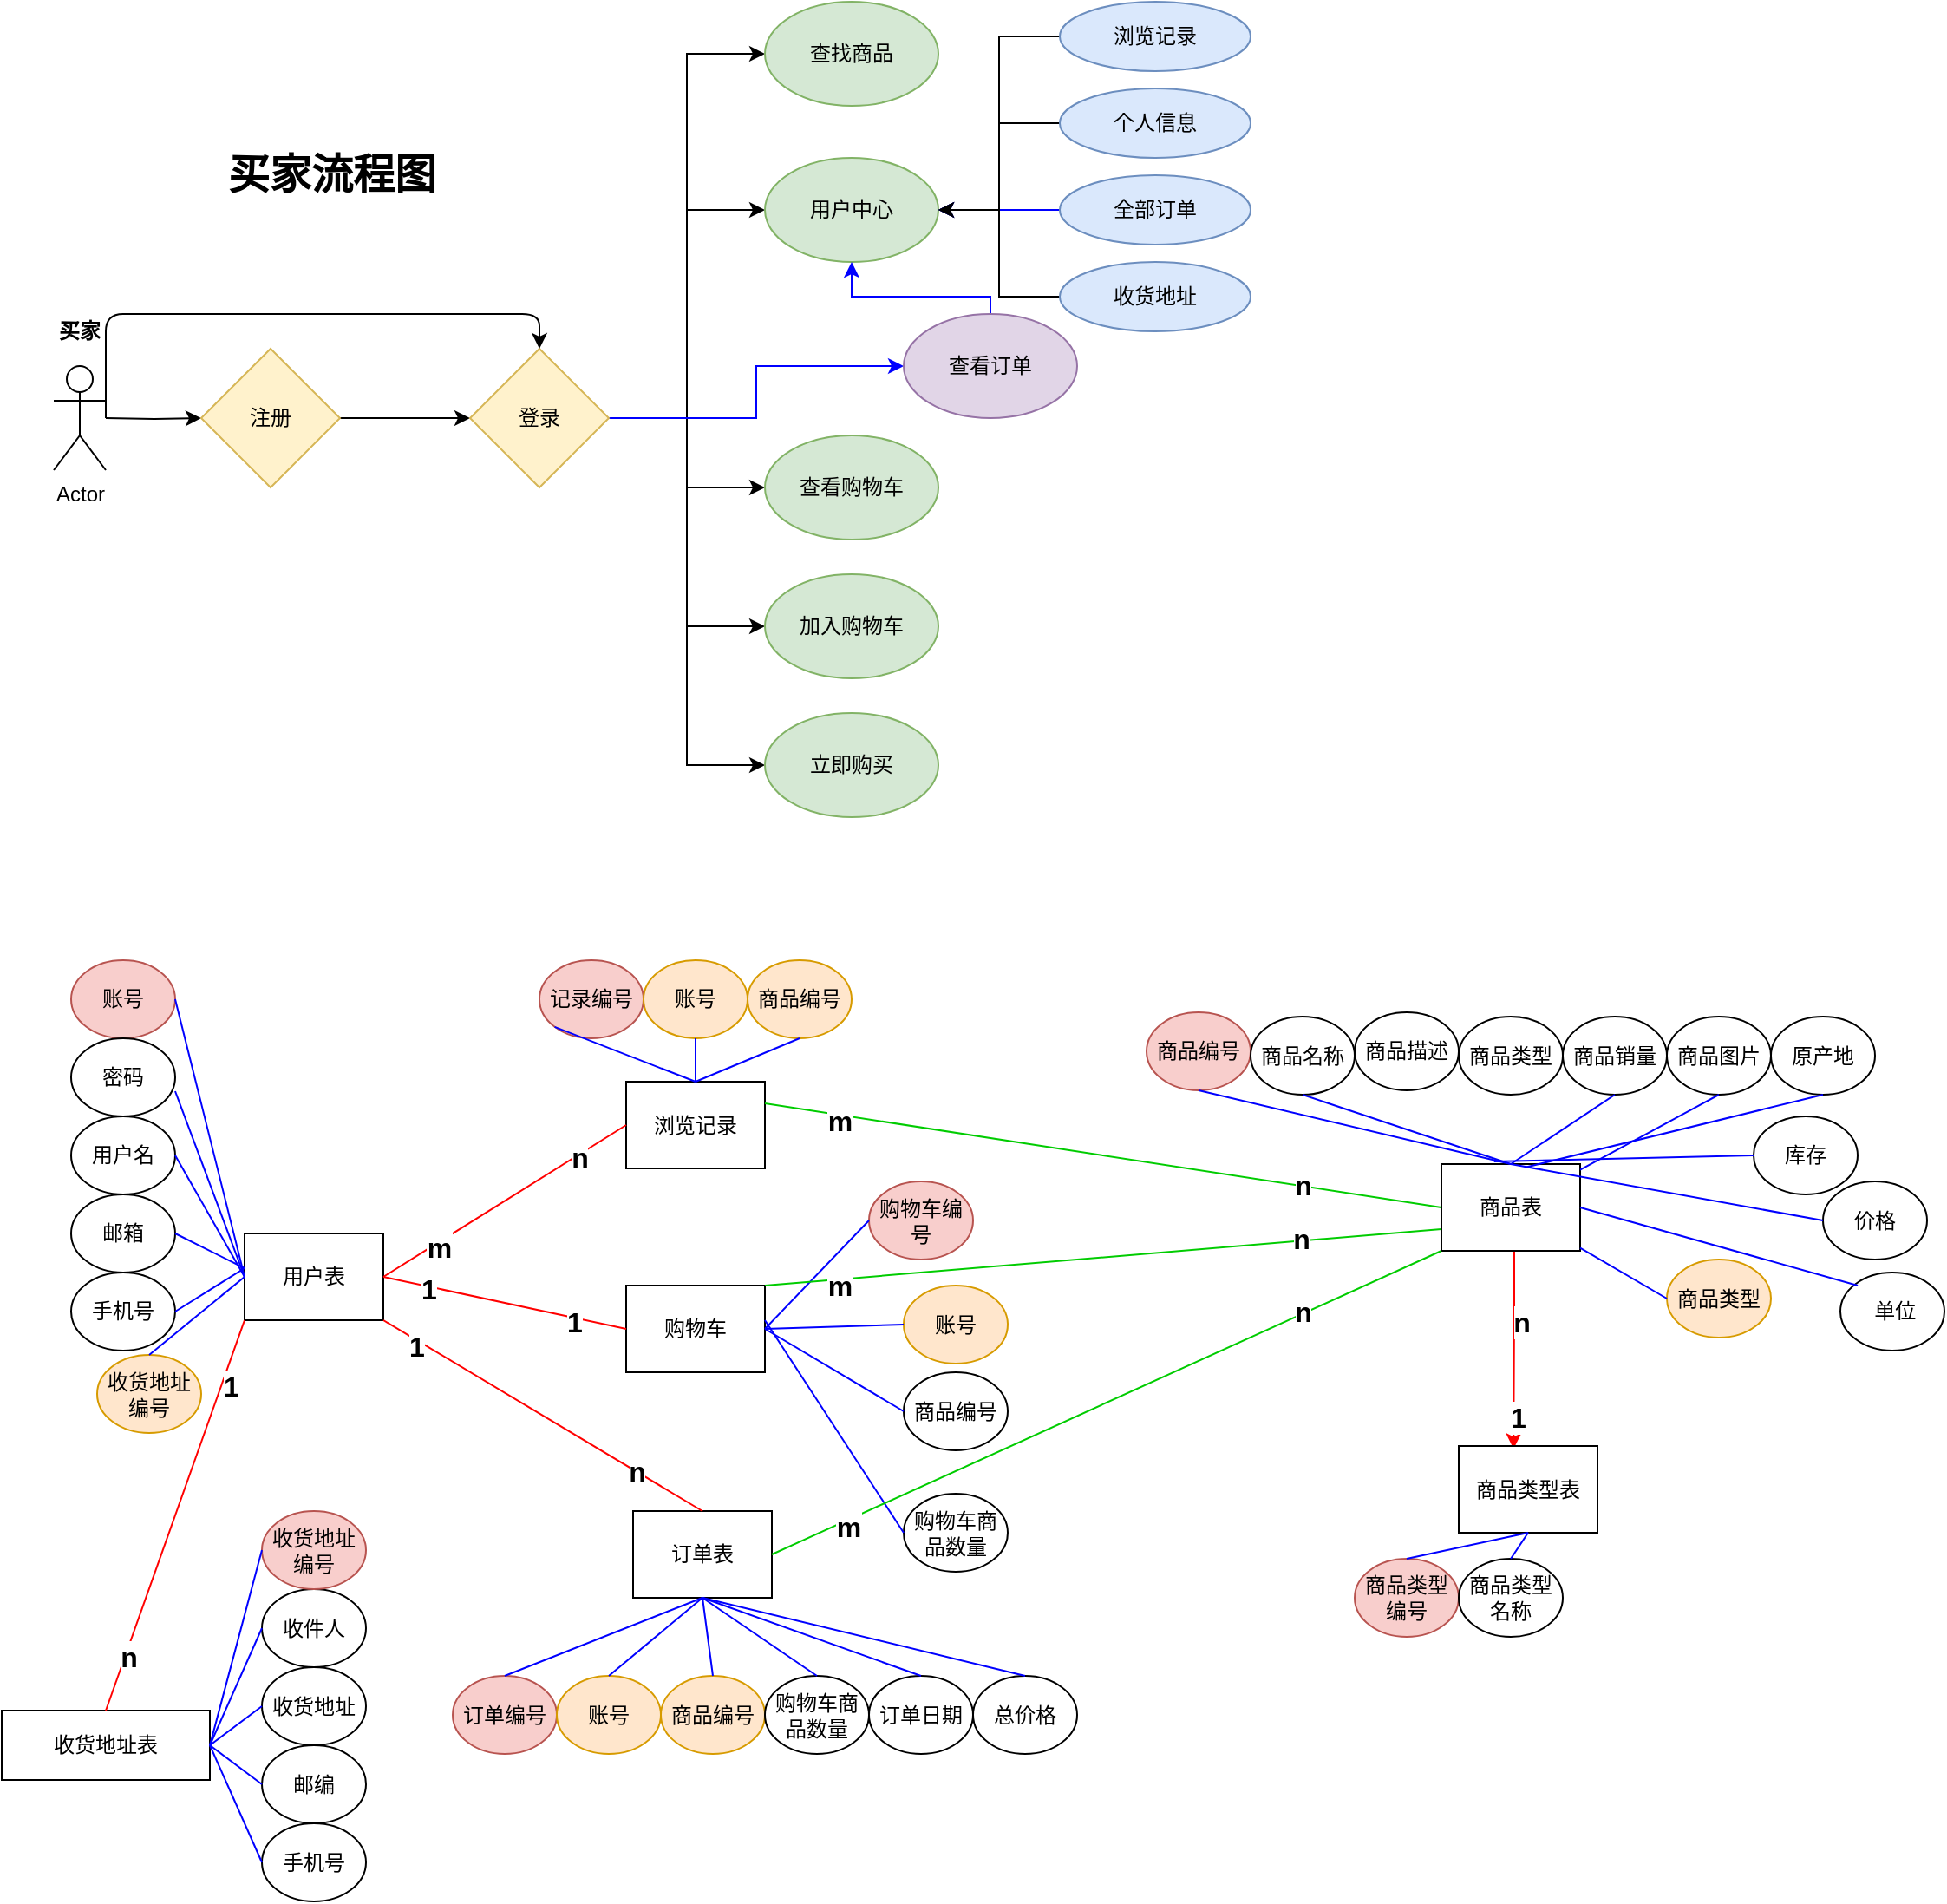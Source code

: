 <mxfile version="15.4.0" type="device"><diagram id="qDwhu-X3NH1aBxmwqnxu" name="第 1 页"><mxGraphModel dx="1278" dy="949" grid="1" gridSize="10" guides="1" tooltips="1" connect="1" arrows="1" fold="1" page="1" pageScale="1" pageWidth="827" pageHeight="1169" math="0" shadow="0"><root><mxCell id="0"/><mxCell id="1" parent="0"/><mxCell id="8lVpmPYFxPfrrZxxhzwQ-9" value="" style="edgeStyle=orthogonalEdgeStyle;rounded=0;orthogonalLoop=1;jettySize=auto;html=1;" parent="1" target="8lVpmPYFxPfrrZxxhzwQ-8" edge="1"><mxGeometry relative="1" as="geometry"><mxPoint x="80" y="270" as="sourcePoint"/></mxGeometry></mxCell><mxCell id="8lVpmPYFxPfrrZxxhzwQ-1" value="Actor" style="shape=umlActor;verticalLabelPosition=bottom;verticalAlign=top;html=1;outlineConnect=0;" parent="1" vertex="1"><mxGeometry x="50" y="240" width="30" height="60" as="geometry"/></mxCell><mxCell id="8lVpmPYFxPfrrZxxhzwQ-2" value="买家" style="text;html=1;strokeColor=none;fillColor=none;align=center;verticalAlign=middle;whiteSpace=wrap;rounded=0;fontStyle=1" parent="1" vertex="1"><mxGeometry x="45" y="210" width="40" height="20" as="geometry"/></mxCell><mxCell id="8lVpmPYFxPfrrZxxhzwQ-12" value="" style="edgeStyle=orthogonalEdgeStyle;rounded=0;orthogonalLoop=1;jettySize=auto;html=1;" parent="1" source="8lVpmPYFxPfrrZxxhzwQ-8" target="8lVpmPYFxPfrrZxxhzwQ-11" edge="1"><mxGeometry relative="1" as="geometry"/></mxCell><mxCell id="8lVpmPYFxPfrrZxxhzwQ-8" value="注册&lt;div style=&quot;text-align: justify&quot;&gt;&lt;/div&gt;" style="rhombus;whiteSpace=wrap;html=1;verticalAlign=middle;labelPosition=center;verticalLabelPosition=middle;align=center;labelBackgroundColor=none;labelBorderColor=none;fillColor=#fff2cc;strokeColor=#d6b656;" parent="1" vertex="1"><mxGeometry x="135" y="230" width="80" height="80" as="geometry"/></mxCell><mxCell id="8lVpmPYFxPfrrZxxhzwQ-34" style="edgeStyle=orthogonalEdgeStyle;rounded=0;orthogonalLoop=1;jettySize=auto;html=1;entryX=0;entryY=0.5;entryDx=0;entryDy=0;fontColor=#FF9999;" parent="1" source="8lVpmPYFxPfrrZxxhzwQ-11" target="8lVpmPYFxPfrrZxxhzwQ-16" edge="1"><mxGeometry relative="1" as="geometry"/></mxCell><mxCell id="8lVpmPYFxPfrrZxxhzwQ-35" style="edgeStyle=orthogonalEdgeStyle;rounded=0;orthogonalLoop=1;jettySize=auto;html=1;entryX=0;entryY=0.5;entryDx=0;entryDy=0;fontColor=#FF9999;" parent="1" source="8lVpmPYFxPfrrZxxhzwQ-11" target="8lVpmPYFxPfrrZxxhzwQ-18" edge="1"><mxGeometry relative="1" as="geometry"/></mxCell><mxCell id="8lVpmPYFxPfrrZxxhzwQ-36" style="edgeStyle=orthogonalEdgeStyle;rounded=0;orthogonalLoop=1;jettySize=auto;html=1;entryX=0;entryY=0.5;entryDx=0;entryDy=0;fontColor=#FF9999;" parent="1" source="8lVpmPYFxPfrrZxxhzwQ-11" target="8lVpmPYFxPfrrZxxhzwQ-19" edge="1"><mxGeometry relative="1" as="geometry"/></mxCell><mxCell id="8lVpmPYFxPfrrZxxhzwQ-37" style="edgeStyle=orthogonalEdgeStyle;rounded=0;orthogonalLoop=1;jettySize=auto;html=1;entryX=0;entryY=0.5;entryDx=0;entryDy=0;fontColor=#FF9999;" parent="1" source="8lVpmPYFxPfrrZxxhzwQ-11" target="8lVpmPYFxPfrrZxxhzwQ-21" edge="1"><mxGeometry relative="1" as="geometry"/></mxCell><mxCell id="8lVpmPYFxPfrrZxxhzwQ-38" style="edgeStyle=orthogonalEdgeStyle;rounded=0;orthogonalLoop=1;jettySize=auto;html=1;entryX=0;entryY=0.5;entryDx=0;entryDy=0;fontColor=#FF9999;" parent="1" source="8lVpmPYFxPfrrZxxhzwQ-11" target="8lVpmPYFxPfrrZxxhzwQ-22" edge="1"><mxGeometry relative="1" as="geometry"/></mxCell><mxCell id="8lVpmPYFxPfrrZxxhzwQ-39" style="edgeStyle=orthogonalEdgeStyle;rounded=0;orthogonalLoop=1;jettySize=auto;html=1;entryX=0;entryY=0.5;entryDx=0;entryDy=0;fontColor=#FF9999;strokeColor=#0000FF;" parent="1" source="8lVpmPYFxPfrrZxxhzwQ-11" target="8lVpmPYFxPfrrZxxhzwQ-20" edge="1"><mxGeometry relative="1" as="geometry"/></mxCell><mxCell id="8lVpmPYFxPfrrZxxhzwQ-11" value="登录" style="rhombus;whiteSpace=wrap;html=1;fillColor=#fff2cc;strokeColor=#d6b656;" parent="1" vertex="1"><mxGeometry x="290" y="230" width="80" height="80" as="geometry"/></mxCell><mxCell id="8lVpmPYFxPfrrZxxhzwQ-15" value="" style="edgeStyle=segmentEdgeStyle;endArrow=classic;html=1;entryX=0.5;entryY=0;entryDx=0;entryDy=0;" parent="1" target="8lVpmPYFxPfrrZxxhzwQ-11" edge="1"><mxGeometry width="50" height="50" relative="1" as="geometry"><mxPoint x="80" y="270" as="sourcePoint"/><mxPoint x="130" y="210" as="targetPoint"/><Array as="points"><mxPoint x="80" y="210"/><mxPoint x="330" y="210"/></Array></mxGeometry></mxCell><mxCell id="8lVpmPYFxPfrrZxxhzwQ-16" value="查找商品" style="ellipse;whiteSpace=wrap;html=1;strokeColor=#82b366;fillColor=#d5e8d4;" parent="1" vertex="1"><mxGeometry x="460" y="30" width="100" height="60" as="geometry"/></mxCell><mxCell id="8lVpmPYFxPfrrZxxhzwQ-18" value="用户中心" style="ellipse;whiteSpace=wrap;html=1;strokeColor=#82b366;fillColor=#d5e8d4;" parent="1" vertex="1"><mxGeometry x="460" y="120" width="100" height="60" as="geometry"/></mxCell><mxCell id="8lVpmPYFxPfrrZxxhzwQ-19" value="查看购物车" style="ellipse;whiteSpace=wrap;html=1;strokeColor=#82b366;fillColor=#d5e8d4;" parent="1" vertex="1"><mxGeometry x="460" y="280" width="100" height="60" as="geometry"/></mxCell><mxCell id="8lVpmPYFxPfrrZxxhzwQ-33" style="edgeStyle=orthogonalEdgeStyle;rounded=0;orthogonalLoop=1;jettySize=auto;html=1;exitX=0.5;exitY=0;exitDx=0;exitDy=0;entryX=0.5;entryY=1;entryDx=0;entryDy=0;fontColor=#FF9999;strokeColor=#0000FF;" parent="1" source="8lVpmPYFxPfrrZxxhzwQ-20" target="8lVpmPYFxPfrrZxxhzwQ-18" edge="1"><mxGeometry relative="1" as="geometry"><Array as="points"><mxPoint x="590" y="200"/><mxPoint x="510" y="200"/></Array></mxGeometry></mxCell><mxCell id="8lVpmPYFxPfrrZxxhzwQ-20" value="查看订单" style="ellipse;whiteSpace=wrap;html=1;strokeColor=#9673a6;fillColor=#e1d5e7;" parent="1" vertex="1"><mxGeometry x="540" y="210" width="100" height="60" as="geometry"/></mxCell><mxCell id="8lVpmPYFxPfrrZxxhzwQ-21" value="加入购物车" style="ellipse;whiteSpace=wrap;html=1;strokeColor=#82b366;fillColor=#d5e8d4;" parent="1" vertex="1"><mxGeometry x="460" y="360" width="100" height="60" as="geometry"/></mxCell><mxCell id="8lVpmPYFxPfrrZxxhzwQ-22" value="立即购买" style="ellipse;whiteSpace=wrap;html=1;strokeColor=#82b366;fillColor=#d5e8d4;" parent="1" vertex="1"><mxGeometry x="460" y="440" width="100" height="60" as="geometry"/></mxCell><mxCell id="8lVpmPYFxPfrrZxxhzwQ-30" style="edgeStyle=orthogonalEdgeStyle;rounded=0;orthogonalLoop=1;jettySize=auto;html=1;entryX=1;entryY=0.5;entryDx=0;entryDy=0;fontColor=#FF9999;" parent="1" source="8lVpmPYFxPfrrZxxhzwQ-23" target="8lVpmPYFxPfrrZxxhzwQ-18" edge="1"><mxGeometry relative="1" as="geometry"/></mxCell><mxCell id="8lVpmPYFxPfrrZxxhzwQ-23" value="个人信息" style="ellipse;whiteSpace=wrap;html=1;strokeColor=#6c8ebf;fillColor=#dae8fc;" parent="1" vertex="1"><mxGeometry x="630" y="80" width="110" height="40" as="geometry"/></mxCell><mxCell id="8lVpmPYFxPfrrZxxhzwQ-32" style="edgeStyle=orthogonalEdgeStyle;rounded=0;orthogonalLoop=1;jettySize=auto;html=1;entryX=1;entryY=0.5;entryDx=0;entryDy=0;fontColor=#FF9999;" parent="1" source="8lVpmPYFxPfrrZxxhzwQ-25" target="8lVpmPYFxPfrrZxxhzwQ-18" edge="1"><mxGeometry relative="1" as="geometry"/></mxCell><mxCell id="8lVpmPYFxPfrrZxxhzwQ-25" value="收货地址" style="ellipse;whiteSpace=wrap;html=1;strokeColor=#6c8ebf;fillColor=#dae8fc;" parent="1" vertex="1"><mxGeometry x="630" y="180" width="110" height="40" as="geometry"/></mxCell><mxCell id="8lVpmPYFxPfrrZxxhzwQ-31" style="edgeStyle=orthogonalEdgeStyle;rounded=0;orthogonalLoop=1;jettySize=auto;html=1;fontColor=#FF9999;strokeColor=#0000FF;" parent="1" source="8lVpmPYFxPfrrZxxhzwQ-26" edge="1"><mxGeometry relative="1" as="geometry"><mxPoint x="560" y="150" as="targetPoint"/></mxGeometry></mxCell><mxCell id="8lVpmPYFxPfrrZxxhzwQ-26" value="全部订单" style="ellipse;whiteSpace=wrap;html=1;strokeColor=#6c8ebf;fillColor=#dae8fc;" parent="1" vertex="1"><mxGeometry x="630" y="130" width="110" height="40" as="geometry"/></mxCell><mxCell id="8lVpmPYFxPfrrZxxhzwQ-41" style="edgeStyle=orthogonalEdgeStyle;rounded=0;orthogonalLoop=1;jettySize=auto;html=1;entryX=1;entryY=0.5;entryDx=0;entryDy=0;fontColor=#FF9999;" parent="1" source="8lVpmPYFxPfrrZxxhzwQ-40" target="8lVpmPYFxPfrrZxxhzwQ-18" edge="1"><mxGeometry relative="1" as="geometry"/></mxCell><mxCell id="8lVpmPYFxPfrrZxxhzwQ-40" value="浏览记录" style="ellipse;whiteSpace=wrap;html=1;strokeColor=#6c8ebf;fillColor=#dae8fc;" parent="1" vertex="1"><mxGeometry x="630" y="30" width="110" height="40" as="geometry"/></mxCell><mxCell id="8lVpmPYFxPfrrZxxhzwQ-42" value="买家流程图" style="text;strokeColor=none;fillColor=none;html=1;fontSize=24;fontStyle=1;verticalAlign=middle;align=center;labelBackgroundColor=none;" parent="1" vertex="1"><mxGeometry x="160" y="110" width="100" height="40" as="geometry"/></mxCell><mxCell id="8lVpmPYFxPfrrZxxhzwQ-53" value="用户表" style="rounded=0;whiteSpace=wrap;html=1;labelBackgroundColor=none;fontColor=#000000;" parent="1" vertex="1"><mxGeometry x="160" y="740" width="80" height="50" as="geometry"/></mxCell><mxCell id="8lVpmPYFxPfrrZxxhzwQ-54" value="账号" style="ellipse;whiteSpace=wrap;html=1;labelBackgroundColor=none;labelBorderColor=none;fillColor=#f8cecc;strokeColor=#b85450;" parent="1" vertex="1"><mxGeometry x="60" y="582.5" width="60" height="45" as="geometry"/></mxCell><mxCell id="8lVpmPYFxPfrrZxxhzwQ-55" value="密码" style="ellipse;whiteSpace=wrap;html=1;labelBackgroundColor=none;fontColor=#000000;" parent="1" vertex="1"><mxGeometry x="60" y="627.5" width="60" height="45" as="geometry"/></mxCell><mxCell id="8lVpmPYFxPfrrZxxhzwQ-56" value="用户名" style="ellipse;whiteSpace=wrap;html=1;labelBackgroundColor=none;fontColor=#000000;" parent="1" vertex="1"><mxGeometry x="60" y="672.5" width="60" height="45" as="geometry"/></mxCell><mxCell id="8lVpmPYFxPfrrZxxhzwQ-57" value="邮箱" style="ellipse;whiteSpace=wrap;html=1;labelBackgroundColor=none;fontColor=#000000;" parent="1" vertex="1"><mxGeometry x="60" y="717.5" width="60" height="45" as="geometry"/></mxCell><mxCell id="8lVpmPYFxPfrrZxxhzwQ-60" value="收货地址编号" style="ellipse;whiteSpace=wrap;html=1;labelBackgroundColor=none;fillColor=#ffe6cc;strokeColor=#d79b00;" parent="1" vertex="1"><mxGeometry x="75" y="810" width="60" height="45" as="geometry"/></mxCell><mxCell id="8lVpmPYFxPfrrZxxhzwQ-61" value="" style="endArrow=none;html=1;strokeColor=#0000FF;fontColor=#000000;exitX=1;exitY=0.5;exitDx=0;exitDy=0;entryX=0;entryY=0.5;entryDx=0;entryDy=0;" parent="1" source="8lVpmPYFxPfrrZxxhzwQ-54" target="8lVpmPYFxPfrrZxxhzwQ-53" edge="1"><mxGeometry width="50" height="50" relative="1" as="geometry"><mxPoint x="200" y="810" as="sourcePoint"/><mxPoint x="250" y="760" as="targetPoint"/></mxGeometry></mxCell><mxCell id="8lVpmPYFxPfrrZxxhzwQ-63" value="" style="endArrow=none;html=1;strokeColor=#0000FF;fontColor=#000000;exitX=1;exitY=0.678;exitDx=0;exitDy=0;entryX=0;entryY=0.5;entryDx=0;entryDy=0;exitPerimeter=0;" parent="1" target="8lVpmPYFxPfrrZxxhzwQ-53" edge="1" source="8lVpmPYFxPfrrZxxhzwQ-55"><mxGeometry width="50" height="50" relative="1" as="geometry"><mxPoint x="120" y="680" as="sourcePoint"/><mxPoint x="160" y="815" as="targetPoint"/></mxGeometry></mxCell><mxCell id="8lVpmPYFxPfrrZxxhzwQ-64" value="" style="endArrow=none;html=1;strokeColor=#0000FF;fontColor=#000000;exitX=1;exitY=0.5;exitDx=0;exitDy=0;entryX=0;entryY=0.5;entryDx=0;entryDy=0;" parent="1" source="8lVpmPYFxPfrrZxxhzwQ-56" target="8lVpmPYFxPfrrZxxhzwQ-53" edge="1"><mxGeometry width="50" height="50" relative="1" as="geometry"><mxPoint x="200" y="810" as="sourcePoint"/><mxPoint x="150" y="780" as="targetPoint"/></mxGeometry></mxCell><mxCell id="8lVpmPYFxPfrrZxxhzwQ-65" value="" style="endArrow=none;html=1;strokeColor=#0000FF;fontColor=#000000;exitX=1;exitY=0.5;exitDx=0;exitDy=0;" parent="1" source="8lVpmPYFxPfrrZxxhzwQ-57" edge="1"><mxGeometry width="50" height="50" relative="1" as="geometry"><mxPoint x="200" y="810" as="sourcePoint"/><mxPoint x="160" y="760" as="targetPoint"/></mxGeometry></mxCell><mxCell id="8lVpmPYFxPfrrZxxhzwQ-70" value="收货地址表" style="whiteSpace=wrap;html=1;" parent="1" vertex="1"><mxGeometry x="20" y="1015" width="120" height="40" as="geometry"/></mxCell><mxCell id="8lVpmPYFxPfrrZxxhzwQ-72" value="收件人" style="ellipse;whiteSpace=wrap;html=1;labelBackgroundColor=none;fontColor=#000000;" parent="1" vertex="1"><mxGeometry x="170" y="945" width="60" height="45" as="geometry"/></mxCell><mxCell id="8lVpmPYFxPfrrZxxhzwQ-73" value="收货地址" style="ellipse;whiteSpace=wrap;html=1;labelBackgroundColor=none;fontColor=#000000;" parent="1" vertex="1"><mxGeometry x="170" y="990" width="60" height="45" as="geometry"/></mxCell><mxCell id="8lVpmPYFxPfrrZxxhzwQ-74" value="邮编" style="ellipse;whiteSpace=wrap;html=1;labelBackgroundColor=none;fontColor=#000000;" parent="1" vertex="1"><mxGeometry x="170" y="1035" width="60" height="45" as="geometry"/></mxCell><mxCell id="8lVpmPYFxPfrrZxxhzwQ-75" value="手机号" style="ellipse;whiteSpace=wrap;html=1;labelBackgroundColor=none;fontColor=#000000;" parent="1" vertex="1"><mxGeometry x="170" y="1080" width="60" height="45" as="geometry"/></mxCell><mxCell id="8lVpmPYFxPfrrZxxhzwQ-76" value="" style="endArrow=none;html=1;strokeColor=#0000FF;fontColor=#000000;exitX=1;exitY=0.5;exitDx=0;exitDy=0;entryX=0;entryY=0.5;entryDx=0;entryDy=0;" parent="1" source="8lVpmPYFxPfrrZxxhzwQ-70" target="8lVpmPYFxPfrrZxxhzwQ-72" edge="1"><mxGeometry width="50" height="50" relative="1" as="geometry"><mxPoint x="190" y="965" as="sourcePoint"/><mxPoint x="240" y="915" as="targetPoint"/></mxGeometry></mxCell><mxCell id="8lVpmPYFxPfrrZxxhzwQ-77" value="" style="endArrow=none;html=1;strokeColor=#0000FF;fontColor=#000000;exitX=1;exitY=0.5;exitDx=0;exitDy=0;entryX=0;entryY=0.5;entryDx=0;entryDy=0;" parent="1" source="8lVpmPYFxPfrrZxxhzwQ-70" target="8lVpmPYFxPfrrZxxhzwQ-73" edge="1"><mxGeometry width="50" height="50" relative="1" as="geometry"><mxPoint x="150" y="1045" as="sourcePoint"/><mxPoint x="180" y="977.5" as="targetPoint"/></mxGeometry></mxCell><mxCell id="8lVpmPYFxPfrrZxxhzwQ-78" value="" style="endArrow=none;html=1;strokeColor=#0000FF;fontColor=#000000;exitX=1;exitY=0.5;exitDx=0;exitDy=0;entryX=0;entryY=0.5;entryDx=0;entryDy=0;" parent="1" source="8lVpmPYFxPfrrZxxhzwQ-70" target="8lVpmPYFxPfrrZxxhzwQ-74" edge="1"><mxGeometry width="50" height="50" relative="1" as="geometry"><mxPoint x="160" y="1055" as="sourcePoint"/><mxPoint x="190" y="987.5" as="targetPoint"/></mxGeometry></mxCell><mxCell id="8lVpmPYFxPfrrZxxhzwQ-79" value="" style="endArrow=none;html=1;strokeColor=#0000FF;fontColor=#000000;exitX=1;exitY=0.5;exitDx=0;exitDy=0;entryX=0;entryY=0.5;entryDx=0;entryDy=0;" parent="1" source="8lVpmPYFxPfrrZxxhzwQ-70" target="8lVpmPYFxPfrrZxxhzwQ-75" edge="1"><mxGeometry width="50" height="50" relative="1" as="geometry"><mxPoint x="170" y="1065" as="sourcePoint"/><mxPoint x="200" y="997.5" as="targetPoint"/></mxGeometry></mxCell><mxCell id="8lVpmPYFxPfrrZxxhzwQ-82" value="浏览记录" style="rounded=0;whiteSpace=wrap;html=1;labelBackgroundColor=none;fontColor=#000000;" parent="1" vertex="1"><mxGeometry x="380" y="652.5" width="80" height="50" as="geometry"/></mxCell><mxCell id="8lVpmPYFxPfrrZxxhzwQ-85" value="" style="endArrow=none;html=1;fontColor=#000000;exitX=1;exitY=0.5;exitDx=0;exitDy=0;entryX=0;entryY=0.5;entryDx=0;entryDy=0;strokeColor=#FF0000;" parent="1" source="8lVpmPYFxPfrrZxxhzwQ-53" target="8lVpmPYFxPfrrZxxhzwQ-82" edge="1"><mxGeometry width="50" height="50" relative="1" as="geometry"><mxPoint x="200" y="710" as="sourcePoint"/><mxPoint x="250" y="660" as="targetPoint"/></mxGeometry></mxCell><mxCell id="8lVpmPYFxPfrrZxxhzwQ-86" value="m" style="edgeLabel;html=1;align=center;verticalAlign=middle;resizable=0;points=[];fontColor=#000000;fontSize=16;fontStyle=1" parent="8lVpmPYFxPfrrZxxhzwQ-85" vertex="1" connectable="0"><mxGeometry x="-0.558" y="-2" relative="1" as="geometry"><mxPoint as="offset"/></mxGeometry></mxCell><mxCell id="8lVpmPYFxPfrrZxxhzwQ-87" value="n" style="edgeLabel;html=1;align=center;verticalAlign=middle;resizable=0;points=[];fontColor=#000000;fontSize=16;fontStyle=1" parent="8lVpmPYFxPfrrZxxhzwQ-85" vertex="1" connectable="0"><mxGeometry x="0.602" y="-1" relative="1" as="geometry"><mxPoint as="offset"/></mxGeometry></mxCell><mxCell id="8lVpmPYFxPfrrZxxhzwQ-88" value="记录编号" style="ellipse;whiteSpace=wrap;html=1;labelBackgroundColor=none;fillColor=#f8cecc;strokeColor=#b85450;" parent="1" vertex="1"><mxGeometry x="330" y="582.5" width="60" height="45" as="geometry"/></mxCell><mxCell id="8lVpmPYFxPfrrZxxhzwQ-89" value="账号" style="ellipse;whiteSpace=wrap;html=1;labelBackgroundColor=none;fillColor=#ffe6cc;strokeColor=#d79b00;" parent="1" vertex="1"><mxGeometry x="390" y="582.5" width="60" height="45" as="geometry"/></mxCell><mxCell id="8lVpmPYFxPfrrZxxhzwQ-90" value="商品编号" style="ellipse;whiteSpace=wrap;html=1;labelBackgroundColor=none;fillColor=#ffe6cc;strokeColor=#d79b00;" parent="1" vertex="1"><mxGeometry x="450" y="582.5" width="60" height="45" as="geometry"/></mxCell><mxCell id="8lVpmPYFxPfrrZxxhzwQ-91" value="" style="endArrow=none;html=1;strokeColor=#0000FF;fontColor=#000000;exitX=0.5;exitY=0;exitDx=0;exitDy=0;entryX=0;entryY=1;entryDx=0;entryDy=0;" parent="1" source="8lVpmPYFxPfrrZxxhzwQ-82" target="8lVpmPYFxPfrrZxxhzwQ-88" edge="1"><mxGeometry width="50" height="50" relative="1" as="geometry"><mxPoint x="190" y="622.5" as="sourcePoint"/><mxPoint x="360" y="622.5" as="targetPoint"/></mxGeometry></mxCell><mxCell id="8lVpmPYFxPfrrZxxhzwQ-92" value="" style="endArrow=none;html=1;strokeColor=#0000FF;fontColor=#000000;exitX=0.5;exitY=0;exitDx=0;exitDy=0;entryX=0.5;entryY=1;entryDx=0;entryDy=0;" parent="1" source="8lVpmPYFxPfrrZxxhzwQ-82" target="8lVpmPYFxPfrrZxxhzwQ-89" edge="1"><mxGeometry width="50" height="50" relative="1" as="geometry"><mxPoint x="430" y="662.5" as="sourcePoint"/><mxPoint x="348.928" y="631.015" as="targetPoint"/></mxGeometry></mxCell><mxCell id="8lVpmPYFxPfrrZxxhzwQ-93" value="" style="endArrow=none;html=1;strokeColor=#0000FF;fontColor=#000000;entryX=0.5;entryY=1;entryDx=0;entryDy=0;" parent="1" target="8lVpmPYFxPfrrZxxhzwQ-90" edge="1"><mxGeometry width="50" height="50" relative="1" as="geometry"><mxPoint x="420" y="652.5" as="sourcePoint"/><mxPoint x="430" y="637.5" as="targetPoint"/></mxGeometry></mxCell><mxCell id="8lVpmPYFxPfrrZxxhzwQ-94" value="购物车" style="rounded=0;whiteSpace=wrap;html=1;labelBackgroundColor=none;fontColor=#000000;" parent="1" vertex="1"><mxGeometry x="380" y="770" width="80" height="50" as="geometry"/></mxCell><mxCell id="8lVpmPYFxPfrrZxxhzwQ-95" value="" style="endArrow=none;html=1;fontColor=#000000;exitX=0;exitY=0.5;exitDx=0;exitDy=0;entryX=1;entryY=0.5;entryDx=0;entryDy=0;fontSize=16;fontStyle=1;strokeColor=#FF0000;" parent="1" source="8lVpmPYFxPfrrZxxhzwQ-94" target="8lVpmPYFxPfrrZxxhzwQ-53" edge="1"><mxGeometry width="50" height="50" relative="1" as="geometry"><mxPoint x="200" y="830" as="sourcePoint"/><mxPoint x="240" y="760" as="targetPoint"/></mxGeometry></mxCell><mxCell id="8lVpmPYFxPfrrZxxhzwQ-96" value="1" style="edgeLabel;html=1;align=center;verticalAlign=middle;resizable=0;points=[];fontColor=#000000;fontSize=16;fontStyle=1" parent="8lVpmPYFxPfrrZxxhzwQ-95" vertex="1" connectable="0"><mxGeometry x="0.625" y="1" relative="1" as="geometry"><mxPoint as="offset"/></mxGeometry></mxCell><mxCell id="8lVpmPYFxPfrrZxxhzwQ-97" value="1" style="edgeLabel;html=1;align=center;verticalAlign=middle;resizable=0;points=[];fontColor=#000000;fontSize=16;fontStyle=1" parent="8lVpmPYFxPfrrZxxhzwQ-95" vertex="1" connectable="0"><mxGeometry x="-0.571" y="2" relative="1" as="geometry"><mxPoint as="offset"/></mxGeometry></mxCell><mxCell id="8lVpmPYFxPfrrZxxhzwQ-98" value="购物车编号" style="ellipse;whiteSpace=wrap;html=1;labelBackgroundColor=none;fillColor=#f8cecc;strokeColor=#b85450;" parent="1" vertex="1"><mxGeometry x="520" y="710" width="60" height="45" as="geometry"/></mxCell><mxCell id="8lVpmPYFxPfrrZxxhzwQ-99" value="账号" style="ellipse;whiteSpace=wrap;html=1;labelBackgroundColor=none;fillColor=#ffe6cc;strokeColor=#d79b00;" parent="1" vertex="1"><mxGeometry x="540" y="770" width="60" height="45" as="geometry"/></mxCell><mxCell id="8lVpmPYFxPfrrZxxhzwQ-100" value="商品编号" style="ellipse;whiteSpace=wrap;html=1;labelBackgroundColor=none;fontColor=#000000;" parent="1" vertex="1"><mxGeometry x="540" y="820" width="60" height="45" as="geometry"/></mxCell><mxCell id="8lVpmPYFxPfrrZxxhzwQ-101" value="购物车商品数量" style="ellipse;whiteSpace=wrap;html=1;labelBackgroundColor=none;fontColor=#000000;" parent="1" vertex="1"><mxGeometry x="540" y="890" width="60" height="45" as="geometry"/></mxCell><mxCell id="8lVpmPYFxPfrrZxxhzwQ-102" value="收货地址编号" style="ellipse;whiteSpace=wrap;html=1;labelBackgroundColor=none;fillColor=#f8cecc;strokeColor=#b85450;" parent="1" vertex="1"><mxGeometry x="170" y="900" width="60" height="45" as="geometry"/></mxCell><mxCell id="8lVpmPYFxPfrrZxxhzwQ-103" value="" style="endArrow=none;html=1;strokeColor=#0000FF;fontColor=#000000;entryX=0;entryY=0.5;entryDx=0;entryDy=0;" parent="1" target="8lVpmPYFxPfrrZxxhzwQ-102" edge="1"><mxGeometry width="50" height="50" relative="1" as="geometry"><mxPoint x="140" y="1035" as="sourcePoint"/><mxPoint x="180" y="977.5" as="targetPoint"/></mxGeometry></mxCell><mxCell id="8lVpmPYFxPfrrZxxhzwQ-104" value="" style="endArrow=none;html=1;strokeColor=#0000FF;fontColor=#000000;exitX=1;exitY=0.5;exitDx=0;exitDy=0;entryX=0;entryY=0.5;entryDx=0;entryDy=0;" parent="1" source="8lVpmPYFxPfrrZxxhzwQ-94" target="8lVpmPYFxPfrrZxxhzwQ-98" edge="1"><mxGeometry width="50" height="50" relative="1" as="geometry"><mxPoint x="200" y="810" as="sourcePoint"/><mxPoint x="250" y="760" as="targetPoint"/></mxGeometry></mxCell><mxCell id="8lVpmPYFxPfrrZxxhzwQ-105" value="" style="endArrow=none;html=1;strokeColor=#0000FF;fontColor=#000000;exitX=1;exitY=0.5;exitDx=0;exitDy=0;entryX=0;entryY=0.5;entryDx=0;entryDy=0;" parent="1" source="8lVpmPYFxPfrrZxxhzwQ-94" target="8lVpmPYFxPfrrZxxhzwQ-99" edge="1"><mxGeometry width="50" height="50" relative="1" as="geometry"><mxPoint x="470" y="805" as="sourcePoint"/><mxPoint x="510" y="762.5" as="targetPoint"/></mxGeometry></mxCell><mxCell id="8lVpmPYFxPfrrZxxhzwQ-106" value="" style="endArrow=none;html=1;strokeColor=#0000FF;fontColor=#000000;entryX=0;entryY=0.5;entryDx=0;entryDy=0;" parent="1" target="8lVpmPYFxPfrrZxxhzwQ-101" edge="1"><mxGeometry width="50" height="50" relative="1" as="geometry"><mxPoint x="460" y="790" as="sourcePoint"/><mxPoint x="510" y="807.5" as="targetPoint"/></mxGeometry></mxCell><mxCell id="8lVpmPYFxPfrrZxxhzwQ-107" value="" style="endArrow=none;html=1;strokeColor=#0000FF;fontColor=#000000;exitX=1;exitY=0.5;exitDx=0;exitDy=0;entryX=0;entryY=0.5;entryDx=0;entryDy=0;" parent="1" source="8lVpmPYFxPfrrZxxhzwQ-94" target="8lVpmPYFxPfrrZxxhzwQ-100" edge="1"><mxGeometry width="50" height="50" relative="1" as="geometry"><mxPoint x="480" y="815" as="sourcePoint"/><mxPoint x="520" y="817.5" as="targetPoint"/></mxGeometry></mxCell><mxCell id="8lVpmPYFxPfrrZxxhzwQ-108" value="订单表" style="rounded=0;whiteSpace=wrap;html=1;labelBackgroundColor=none;fontColor=#000000;" parent="1" vertex="1"><mxGeometry x="384" y="900" width="80" height="50" as="geometry"/></mxCell><mxCell id="8lVpmPYFxPfrrZxxhzwQ-109" value="订单编号" style="ellipse;whiteSpace=wrap;html=1;labelBackgroundColor=none;fillColor=#f8cecc;strokeColor=#b85450;" parent="1" vertex="1"><mxGeometry x="280" y="995" width="60" height="45" as="geometry"/></mxCell><mxCell id="8lVpmPYFxPfrrZxxhzwQ-110" value="账号" style="ellipse;whiteSpace=wrap;html=1;labelBackgroundColor=none;fillColor=#ffe6cc;strokeColor=#d79b00;" parent="1" vertex="1"><mxGeometry x="340" y="995" width="60" height="45" as="geometry"/></mxCell><mxCell id="8lVpmPYFxPfrrZxxhzwQ-111" value="商品编号" style="ellipse;whiteSpace=wrap;html=1;labelBackgroundColor=none;fillColor=#ffe6cc;strokeColor=#d79b00;" parent="1" vertex="1"><mxGeometry x="400" y="995" width="60" height="45" as="geometry"/></mxCell><mxCell id="8lVpmPYFxPfrrZxxhzwQ-112" value="购物车商品数量" style="ellipse;whiteSpace=wrap;html=1;labelBackgroundColor=none;fontColor=#000000;" parent="1" vertex="1"><mxGeometry x="460" y="995" width="60" height="45" as="geometry"/></mxCell><mxCell id="8lVpmPYFxPfrrZxxhzwQ-113" value="订单日期" style="ellipse;whiteSpace=wrap;html=1;labelBackgroundColor=none;fontColor=#000000;" parent="1" vertex="1"><mxGeometry x="520" y="995" width="60" height="45" as="geometry"/></mxCell><mxCell id="8lVpmPYFxPfrrZxxhzwQ-114" value="总价格" style="ellipse;whiteSpace=wrap;html=1;labelBackgroundColor=none;fontColor=#000000;" parent="1" vertex="1"><mxGeometry x="580" y="995" width="60" height="45" as="geometry"/></mxCell><mxCell id="8lVpmPYFxPfrrZxxhzwQ-115" value="" style="endArrow=none;html=1;strokeColor=#0000FF;fontColor=#000000;entryX=0.5;entryY=1;entryDx=0;entryDy=0;exitX=0.5;exitY=0;exitDx=0;exitDy=0;" parent="1" source="8lVpmPYFxPfrrZxxhzwQ-109" target="8lVpmPYFxPfrrZxxhzwQ-108" edge="1"><mxGeometry width="50" height="50" relative="1" as="geometry"><mxPoint x="210" y="855" as="sourcePoint"/><mxPoint x="260" y="805" as="targetPoint"/></mxGeometry></mxCell><mxCell id="8lVpmPYFxPfrrZxxhzwQ-116" value="" style="endArrow=none;html=1;strokeColor=#0000FF;fontColor=#000000;entryX=0.5;entryY=1;entryDx=0;entryDy=0;exitX=0.5;exitY=0;exitDx=0;exitDy=0;" parent="1" source="8lVpmPYFxPfrrZxxhzwQ-110" target="8lVpmPYFxPfrrZxxhzwQ-108" edge="1"><mxGeometry width="50" height="50" relative="1" as="geometry"><mxPoint x="320" y="1005" as="sourcePoint"/><mxPoint x="434.0" y="960" as="targetPoint"/></mxGeometry></mxCell><mxCell id="8lVpmPYFxPfrrZxxhzwQ-117" value="" style="endArrow=none;html=1;strokeColor=#0000FF;fontColor=#000000;exitX=0.5;exitY=0;exitDx=0;exitDy=0;entryX=0.5;entryY=1;entryDx=0;entryDy=0;" parent="1" source="8lVpmPYFxPfrrZxxhzwQ-111" target="8lVpmPYFxPfrrZxxhzwQ-108" edge="1"><mxGeometry width="50" height="50" relative="1" as="geometry"><mxPoint x="380" y="1005" as="sourcePoint"/><mxPoint x="420" y="955" as="targetPoint"/></mxGeometry></mxCell><mxCell id="8lVpmPYFxPfrrZxxhzwQ-118" value="" style="endArrow=none;html=1;strokeColor=#0000FF;fontColor=#000000;entryX=0.5;entryY=1;entryDx=0;entryDy=0;exitX=0.5;exitY=0;exitDx=0;exitDy=0;" parent="1" source="8lVpmPYFxPfrrZxxhzwQ-112" target="8lVpmPYFxPfrrZxxhzwQ-108" edge="1"><mxGeometry width="50" height="50" relative="1" as="geometry"><mxPoint x="390" y="1015" as="sourcePoint"/><mxPoint x="444.0" y="970" as="targetPoint"/></mxGeometry></mxCell><mxCell id="8lVpmPYFxPfrrZxxhzwQ-119" value="" style="endArrow=none;html=1;strokeColor=#0000FF;fontColor=#000000;entryX=0.5;entryY=1;entryDx=0;entryDy=0;exitX=0.5;exitY=0;exitDx=0;exitDy=0;" parent="1" source="8lVpmPYFxPfrrZxxhzwQ-113" target="8lVpmPYFxPfrrZxxhzwQ-108" edge="1"><mxGeometry width="50" height="50" relative="1" as="geometry"><mxPoint x="400" y="1025" as="sourcePoint"/><mxPoint x="454.0" y="980" as="targetPoint"/></mxGeometry></mxCell><mxCell id="8lVpmPYFxPfrrZxxhzwQ-120" value="" style="endArrow=none;html=1;strokeColor=#0000FF;fontColor=#000000;entryX=0.5;entryY=1;entryDx=0;entryDy=0;exitX=0.5;exitY=0;exitDx=0;exitDy=0;" parent="1" source="8lVpmPYFxPfrrZxxhzwQ-114" target="8lVpmPYFxPfrrZxxhzwQ-108" edge="1"><mxGeometry width="50" height="50" relative="1" as="geometry"><mxPoint x="410" y="1035" as="sourcePoint"/><mxPoint x="464.0" y="990" as="targetPoint"/></mxGeometry></mxCell><mxCell id="8lVpmPYFxPfrrZxxhzwQ-122" value="" style="endArrow=none;html=1;fontColor=#000000;entryX=1;entryY=1;entryDx=0;entryDy=0;exitX=0.5;exitY=0;exitDx=0;exitDy=0;strokeColor=#FF0000;" parent="1" source="8lVpmPYFxPfrrZxxhzwQ-108" target="8lVpmPYFxPfrrZxxhzwQ-53" edge="1"><mxGeometry width="50" height="50" relative="1" as="geometry"><mxPoint x="410" y="1160" as="sourcePoint"/><mxPoint x="464.0" y="1115" as="targetPoint"/></mxGeometry></mxCell><mxCell id="8lVpmPYFxPfrrZxxhzwQ-123" value="1" style="edgeLabel;html=1;align=center;verticalAlign=middle;resizable=0;points=[];fontColor=#000000;fontSize=16;fontStyle=1" parent="8lVpmPYFxPfrrZxxhzwQ-122" vertex="1" connectable="0"><mxGeometry x="0.78" y="3" relative="1" as="geometry"><mxPoint as="offset"/></mxGeometry></mxCell><mxCell id="8lVpmPYFxPfrrZxxhzwQ-124" value="n" style="edgeLabel;html=1;align=center;verticalAlign=middle;resizable=0;points=[];fontColor=#000000;fontSize=16;fontStyle=1" parent="8lVpmPYFxPfrrZxxhzwQ-122" vertex="1" connectable="0"><mxGeometry x="-0.591" y="-1" relative="1" as="geometry"><mxPoint x="-1" as="offset"/></mxGeometry></mxCell><mxCell id="8lVpmPYFxPfrrZxxhzwQ-150" style="edgeStyle=orthogonalEdgeStyle;rounded=0;orthogonalLoop=1;jettySize=auto;html=1;entryX=0.395;entryY=0.033;entryDx=0;entryDy=0;entryPerimeter=0;fontColor=#000000;strokeColor=#FF0000;" parent="1" source="8lVpmPYFxPfrrZxxhzwQ-125" target="8lVpmPYFxPfrrZxxhzwQ-133" edge="1"><mxGeometry relative="1" as="geometry"><Array as="points"><mxPoint x="892" y="782.5"/><mxPoint x="892" y="782.5"/></Array></mxGeometry></mxCell><mxCell id="8lVpmPYFxPfrrZxxhzwQ-151" value="1" style="edgeLabel;html=1;align=center;verticalAlign=middle;resizable=0;points=[];fontColor=#000000;fontSize=16;fontStyle=1" parent="8lVpmPYFxPfrrZxxhzwQ-150" vertex="1" connectable="0"><mxGeometry x="0.678" y="2" relative="1" as="geometry"><mxPoint as="offset"/></mxGeometry></mxCell><mxCell id="8lVpmPYFxPfrrZxxhzwQ-152" value="n" style="edgeLabel;html=1;align=center;verticalAlign=middle;resizable=0;points=[];fontColor=#000000;fontSize=16;fontStyle=1" parent="8lVpmPYFxPfrrZxxhzwQ-150" vertex="1" connectable="0"><mxGeometry x="-0.291" y="4" relative="1" as="geometry"><mxPoint as="offset"/></mxGeometry></mxCell><mxCell id="8lVpmPYFxPfrrZxxhzwQ-125" value="商品表" style="rounded=0;whiteSpace=wrap;html=1;labelBackgroundColor=none;fontColor=#000000;" parent="1" vertex="1"><mxGeometry x="850" y="700" width="80" height="50" as="geometry"/></mxCell><mxCell id="8lVpmPYFxPfrrZxxhzwQ-126" value="商品编号" style="ellipse;whiteSpace=wrap;html=1;labelBackgroundColor=none;fillColor=#f8cecc;strokeColor=#b85450;" parent="1" vertex="1"><mxGeometry x="680" y="612.5" width="60" height="45" as="geometry"/></mxCell><mxCell id="8lVpmPYFxPfrrZxxhzwQ-127" value="商品名称" style="ellipse;whiteSpace=wrap;html=1;labelBackgroundColor=none;fontColor=#000000;" parent="1" vertex="1"><mxGeometry x="740" y="615" width="60" height="45" as="geometry"/></mxCell><mxCell id="8lVpmPYFxPfrrZxxhzwQ-128" value="库存" style="ellipse;whiteSpace=wrap;html=1;labelBackgroundColor=none;fontColor=#000000;" parent="1" vertex="1"><mxGeometry x="1030" y="672.5" width="60" height="45" as="geometry"/></mxCell><mxCell id="8lVpmPYFxPfrrZxxhzwQ-129" value="价格" style="ellipse;whiteSpace=wrap;html=1;labelBackgroundColor=none;fontColor=#000000;" parent="1" vertex="1"><mxGeometry x="1070" y="710" width="60" height="45" as="geometry"/></mxCell><mxCell id="8lVpmPYFxPfrrZxxhzwQ-130" value="商品类型" style="ellipse;whiteSpace=wrap;html=1;labelBackgroundColor=none;fillColor=#ffe6cc;strokeColor=#d79b00;" parent="1" vertex="1"><mxGeometry x="980" y="755" width="60" height="45" as="geometry"/></mxCell><mxCell id="8lVpmPYFxPfrrZxxhzwQ-131" value="商品销量" style="ellipse;whiteSpace=wrap;html=1;labelBackgroundColor=none;fontColor=#000000;" parent="1" vertex="1"><mxGeometry x="920" y="615" width="60" height="45" as="geometry"/></mxCell><mxCell id="8lVpmPYFxPfrrZxxhzwQ-132" value="商品图片" style="ellipse;whiteSpace=wrap;html=1;labelBackgroundColor=none;fontColor=#000000;" parent="1" vertex="1"><mxGeometry x="980" y="615" width="60" height="45" as="geometry"/></mxCell><mxCell id="8lVpmPYFxPfrrZxxhzwQ-133" value="商品类型表" style="rounded=0;whiteSpace=wrap;html=1;labelBackgroundColor=none;fontColor=#000000;" parent="1" vertex="1"><mxGeometry x="860" y="862.5" width="80" height="50" as="geometry"/></mxCell><mxCell id="8lVpmPYFxPfrrZxxhzwQ-134" value="商品类型编号" style="ellipse;whiteSpace=wrap;html=1;labelBackgroundColor=none;fillColor=#f8cecc;strokeColor=#b85450;" parent="1" vertex="1"><mxGeometry x="800" y="927.5" width="60" height="45" as="geometry"/></mxCell><mxCell id="8lVpmPYFxPfrrZxxhzwQ-135" value="商品类型名称" style="ellipse;whiteSpace=wrap;html=1;labelBackgroundColor=none;fontColor=#000000;" parent="1" vertex="1"><mxGeometry x="860" y="927.5" width="60" height="45" as="geometry"/></mxCell><mxCell id="8lVpmPYFxPfrrZxxhzwQ-137" value="" style="endArrow=none;html=1;strokeColor=#0000FF;fontColor=#000000;entryX=0.5;entryY=0;entryDx=0;entryDy=0;exitX=0.5;exitY=1;exitDx=0;exitDy=0;" parent="1" target="8lVpmPYFxPfrrZxxhzwQ-135" edge="1"><mxGeometry width="50" height="50" relative="1" as="geometry"><mxPoint x="900" y="912.5" as="sourcePoint"/><mxPoint x="840" y="982.5" as="targetPoint"/></mxGeometry></mxCell><mxCell id="8lVpmPYFxPfrrZxxhzwQ-138" value="" style="endArrow=none;html=1;strokeColor=#0000FF;fontColor=#000000;entryX=0.5;entryY=1;entryDx=0;entryDy=0;exitX=0.5;exitY=0;exitDx=0;exitDy=0;" parent="1" source="8lVpmPYFxPfrrZxxhzwQ-125" target="8lVpmPYFxPfrrZxxhzwQ-126" edge="1"><mxGeometry width="50" height="50" relative="1" as="geometry"><mxPoint x="550" y="762.5" as="sourcePoint"/><mxPoint x="600" y="712.5" as="targetPoint"/></mxGeometry></mxCell><mxCell id="8lVpmPYFxPfrrZxxhzwQ-139" value="" style="endArrow=none;html=1;strokeColor=#0000FF;fontColor=#000000;entryX=0.5;entryY=1;entryDx=0;entryDy=0;exitX=0.5;exitY=0;exitDx=0;exitDy=0;" parent="1" source="8lVpmPYFxPfrrZxxhzwQ-125" edge="1"><mxGeometry width="50" height="50" relative="1" as="geometry"><mxPoint x="950" y="702.5" as="sourcePoint"/><mxPoint x="770" y="660" as="targetPoint"/></mxGeometry></mxCell><mxCell id="8lVpmPYFxPfrrZxxhzwQ-140" value="" style="endArrow=none;html=1;strokeColor=#0000FF;fontColor=#000000;entryX=0;entryY=0.5;entryDx=0;entryDy=0;exitX=0.379;exitY=-0.03;exitDx=0;exitDy=0;exitPerimeter=0;" parent="1" source="8lVpmPYFxPfrrZxxhzwQ-125" target="8lVpmPYFxPfrrZxxhzwQ-128" edge="1"><mxGeometry width="50" height="50" relative="1" as="geometry"><mxPoint x="890" y="702.5" as="sourcePoint"/><mxPoint x="730" y="677.5" as="targetPoint"/></mxGeometry></mxCell><mxCell id="8lVpmPYFxPfrrZxxhzwQ-141" value="" style="endArrow=none;html=1;strokeColor=#0000FF;fontColor=#000000;entryX=0;entryY=0.5;entryDx=0;entryDy=0;exitX=0.5;exitY=0;exitDx=0;exitDy=0;" parent="1" source="8lVpmPYFxPfrrZxxhzwQ-125" target="8lVpmPYFxPfrrZxxhzwQ-129" edge="1"><mxGeometry width="50" height="50" relative="1" as="geometry"><mxPoint x="920" y="730" as="sourcePoint"/><mxPoint x="740" y="687.5" as="targetPoint"/></mxGeometry></mxCell><mxCell id="8lVpmPYFxPfrrZxxhzwQ-142" value="" style="endArrow=none;html=1;strokeColor=#0000FF;fontColor=#000000;entryX=0;entryY=0.5;entryDx=0;entryDy=0;" parent="1" source="8lVpmPYFxPfrrZxxhzwQ-125" target="8lVpmPYFxPfrrZxxhzwQ-130" edge="1"><mxGeometry width="50" height="50" relative="1" as="geometry"><mxPoint x="930" y="740" as="sourcePoint"/><mxPoint x="750" y="697.5" as="targetPoint"/></mxGeometry></mxCell><mxCell id="8lVpmPYFxPfrrZxxhzwQ-143" value="" style="endArrow=none;html=1;strokeColor=#0000FF;fontColor=#000000;entryX=0.5;entryY=1;entryDx=0;entryDy=0;exitX=0.5;exitY=0;exitDx=0;exitDy=0;" parent="1" source="8lVpmPYFxPfrrZxxhzwQ-125" target="8lVpmPYFxPfrrZxxhzwQ-131" edge="1"><mxGeometry width="50" height="50" relative="1" as="geometry"><mxPoint x="940" y="750" as="sourcePoint"/><mxPoint x="760" y="707.5" as="targetPoint"/></mxGeometry></mxCell><mxCell id="8lVpmPYFxPfrrZxxhzwQ-144" value="" style="endArrow=none;html=1;strokeColor=#0000FF;fontColor=#000000;entryX=0.5;entryY=1;entryDx=0;entryDy=0;" parent="1" source="8lVpmPYFxPfrrZxxhzwQ-125" target="8lVpmPYFxPfrrZxxhzwQ-132" edge="1"><mxGeometry width="50" height="50" relative="1" as="geometry"><mxPoint x="950" y="760" as="sourcePoint"/><mxPoint x="770" y="717.5" as="targetPoint"/></mxGeometry></mxCell><mxCell id="8lVpmPYFxPfrrZxxhzwQ-145" value="" style="endArrow=none;html=1;strokeColor=#0000FF;fontColor=#000000;entryX=0.5;entryY=0;entryDx=0;entryDy=0;exitX=0.5;exitY=1;exitDx=0;exitDy=0;" parent="1" target="8lVpmPYFxPfrrZxxhzwQ-134" edge="1"><mxGeometry width="50" height="50" relative="1" as="geometry"><mxPoint x="900" y="912.5" as="sourcePoint"/><mxPoint x="900" y="937.5" as="targetPoint"/></mxGeometry></mxCell><mxCell id="8lVpmPYFxPfrrZxxhzwQ-153" value="" style="endArrow=none;html=1;strokeColor=#0000FF;fontColor=#000000;exitX=0.5;exitY=0;exitDx=0;exitDy=0;entryX=0;entryY=0.5;entryDx=0;entryDy=0;" parent="1" source="8lVpmPYFxPfrrZxxhzwQ-60" target="8lVpmPYFxPfrrZxxhzwQ-53" edge="1"><mxGeometry width="50" height="50" relative="1" as="geometry"><mxPoint x="130" y="780" as="sourcePoint"/><mxPoint x="170" y="780" as="targetPoint"/></mxGeometry></mxCell><mxCell id="8lVpmPYFxPfrrZxxhzwQ-155" value="" style="endArrow=none;html=1;fontColor=#000000;entryX=0;entryY=1;entryDx=0;entryDy=0;exitX=0.5;exitY=0;exitDx=0;exitDy=0;strokeColor=#FF0000;" parent="1" source="8lVpmPYFxPfrrZxxhzwQ-70" target="8lVpmPYFxPfrrZxxhzwQ-53" edge="1"><mxGeometry width="50" height="50" relative="1" as="geometry"><mxPoint x="400" y="940" as="sourcePoint"/><mxPoint x="450" y="890" as="targetPoint"/></mxGeometry></mxCell><mxCell id="8lVpmPYFxPfrrZxxhzwQ-156" value="1" style="edgeLabel;html=1;align=center;verticalAlign=middle;resizable=0;points=[];fontColor=#000000;fontStyle=1;fontSize=16;" parent="8lVpmPYFxPfrrZxxhzwQ-155" vertex="1" connectable="0"><mxGeometry x="0.677" y="-5" relative="1" as="geometry"><mxPoint as="offset"/></mxGeometry></mxCell><mxCell id="8lVpmPYFxPfrrZxxhzwQ-157" value="n" style="edgeLabel;html=1;align=center;verticalAlign=middle;resizable=0;points=[];fontColor=#000000;fontSize=16;fontStyle=1" parent="8lVpmPYFxPfrrZxxhzwQ-155" vertex="1" connectable="0"><mxGeometry x="-0.716" y="-1" relative="1" as="geometry"><mxPoint as="offset"/></mxGeometry></mxCell><mxCell id="8lVpmPYFxPfrrZxxhzwQ-161" value="" style="endArrow=none;html=1;fontColor=#000000;entryX=1;entryY=0.5;entryDx=0;entryDy=0;exitX=0;exitY=1;exitDx=0;exitDy=0;strokeColor=#00CC00;" parent="1" source="8lVpmPYFxPfrrZxxhzwQ-125" target="8lVpmPYFxPfrrZxxhzwQ-108" edge="1"><mxGeometry width="50" height="50" relative="1" as="geometry"><mxPoint x="814.0" y="960" as="sourcePoint"/><mxPoint x="630" y="850" as="targetPoint"/></mxGeometry></mxCell><mxCell id="8lVpmPYFxPfrrZxxhzwQ-162" value="m" style="edgeLabel;html=1;align=center;verticalAlign=middle;resizable=0;points=[];fontColor=#000000;fontSize=16;fontStyle=1" parent="8lVpmPYFxPfrrZxxhzwQ-161" vertex="1" connectable="0"><mxGeometry x="0.78" y="3" relative="1" as="geometry"><mxPoint as="offset"/></mxGeometry></mxCell><mxCell id="8lVpmPYFxPfrrZxxhzwQ-163" value="n" style="edgeLabel;html=1;align=center;verticalAlign=middle;resizable=0;points=[];fontColor=#000000;fontSize=16;fontStyle=1" parent="8lVpmPYFxPfrrZxxhzwQ-161" vertex="1" connectable="0"><mxGeometry x="-0.591" y="-1" relative="1" as="geometry"><mxPoint x="-1" as="offset"/></mxGeometry></mxCell><mxCell id="8lVpmPYFxPfrrZxxhzwQ-164" value="" style="endArrow=none;html=1;fontColor=#000000;entryX=1;entryY=0;entryDx=0;entryDy=0;exitX=0;exitY=0.75;exitDx=0;exitDy=0;strokeColor=#00CC00;" parent="1" source="8lVpmPYFxPfrrZxxhzwQ-125" target="8lVpmPYFxPfrrZxxhzwQ-94" edge="1"><mxGeometry width="50" height="50" relative="1" as="geometry"><mxPoint x="860" y="760" as="sourcePoint"/><mxPoint x="474.0" y="935" as="targetPoint"/></mxGeometry></mxCell><mxCell id="8lVpmPYFxPfrrZxxhzwQ-165" value="m" style="edgeLabel;html=1;align=center;verticalAlign=middle;resizable=0;points=[];fontColor=#000000;fontSize=16;fontStyle=1" parent="8lVpmPYFxPfrrZxxhzwQ-164" vertex="1" connectable="0"><mxGeometry x="0.78" y="3" relative="1" as="geometry"><mxPoint as="offset"/></mxGeometry></mxCell><mxCell id="8lVpmPYFxPfrrZxxhzwQ-166" value="n" style="edgeLabel;html=1;align=center;verticalAlign=middle;resizable=0;points=[];fontColor=#000000;fontSize=16;fontStyle=1" parent="8lVpmPYFxPfrrZxxhzwQ-164" vertex="1" connectable="0"><mxGeometry x="-0.591" y="-1" relative="1" as="geometry"><mxPoint x="-1" as="offset"/></mxGeometry></mxCell><mxCell id="8lVpmPYFxPfrrZxxhzwQ-167" value="" style="endArrow=none;html=1;fontColor=#000000;entryX=1;entryY=0.25;entryDx=0;entryDy=0;exitX=0;exitY=0.5;exitDx=0;exitDy=0;strokeColor=#00CC00;" parent="1" source="8lVpmPYFxPfrrZxxhzwQ-125" target="8lVpmPYFxPfrrZxxhzwQ-82" edge="1"><mxGeometry width="50" height="50" relative="1" as="geometry"><mxPoint x="870" y="770" as="sourcePoint"/><mxPoint x="484.0" y="945" as="targetPoint"/></mxGeometry></mxCell><mxCell id="8lVpmPYFxPfrrZxxhzwQ-168" value="m" style="edgeLabel;html=1;align=center;verticalAlign=middle;resizable=0;points=[];fontColor=#000000;fontSize=16;fontStyle=1" parent="8lVpmPYFxPfrrZxxhzwQ-167" vertex="1" connectable="0"><mxGeometry x="0.78" y="3" relative="1" as="geometry"><mxPoint as="offset"/></mxGeometry></mxCell><mxCell id="8lVpmPYFxPfrrZxxhzwQ-169" value="n" style="edgeLabel;html=1;align=center;verticalAlign=middle;resizable=0;points=[];fontColor=#000000;fontSize=16;fontStyle=1" parent="8lVpmPYFxPfrrZxxhzwQ-167" vertex="1" connectable="0"><mxGeometry x="-0.591" y="-1" relative="1" as="geometry"><mxPoint x="-1" as="offset"/></mxGeometry></mxCell><mxCell id="F3lRu_t-EL0m519hNcgY-1" value="手机号" style="ellipse;whiteSpace=wrap;html=1;labelBackgroundColor=none;fontColor=#000000;" vertex="1" parent="1"><mxGeometry x="60" y="762.5" width="60" height="45" as="geometry"/></mxCell><mxCell id="F3lRu_t-EL0m519hNcgY-2" value="" style="endArrow=none;html=1;strokeColor=#0000FF;fontColor=#000000;exitX=1;exitY=0.5;exitDx=0;exitDy=0;" edge="1" parent="1" source="F3lRu_t-EL0m519hNcgY-1"><mxGeometry width="50" height="50" relative="1" as="geometry"><mxPoint x="115" y="820" as="sourcePoint"/><mxPoint x="160" y="760" as="targetPoint"/></mxGeometry></mxCell><mxCell id="F3lRu_t-EL0m519hNcgY-3" value="商品描述" style="ellipse;whiteSpace=wrap;html=1;labelBackgroundColor=none;fontColor=#000000;" vertex="1" parent="1"><mxGeometry x="800" y="612.5" width="60" height="45" as="geometry"/></mxCell><mxCell id="F3lRu_t-EL0m519hNcgY-4" value="商品类型" style="ellipse;whiteSpace=wrap;html=1;labelBackgroundColor=none;fontColor=#000000;" vertex="1" parent="1"><mxGeometry x="860" y="615" width="60" height="45" as="geometry"/></mxCell><mxCell id="F3lRu_t-EL0m519hNcgY-5" value="原产地" style="ellipse;whiteSpace=wrap;html=1;labelBackgroundColor=none;fontColor=#000000;" vertex="1" parent="1"><mxGeometry x="1040" y="615" width="60" height="45" as="geometry"/></mxCell><mxCell id="F3lRu_t-EL0m519hNcgY-6" value="" style="endArrow=none;html=1;strokeColor=#0000FF;fontColor=#000000;entryX=0.5;entryY=1;entryDx=0;entryDy=0;exitX=0.6;exitY=0.04;exitDx=0;exitDy=0;exitPerimeter=0;" edge="1" parent="1" source="8lVpmPYFxPfrrZxxhzwQ-125" target="F3lRu_t-EL0m519hNcgY-5"><mxGeometry width="50" height="50" relative="1" as="geometry"><mxPoint x="909.12" y="706.6" as="sourcePoint"/><mxPoint x="1020" y="670" as="targetPoint"/></mxGeometry></mxCell><mxCell id="F3lRu_t-EL0m519hNcgY-7" value="&amp;nbsp;单位" style="ellipse;whiteSpace=wrap;html=1;labelBackgroundColor=none;fontColor=#000000;" vertex="1" parent="1"><mxGeometry x="1080" y="762.5" width="60" height="45" as="geometry"/></mxCell><mxCell id="F3lRu_t-EL0m519hNcgY-8" value="" style="endArrow=none;html=1;strokeColor=#0000FF;fontColor=#000000;entryX=0.167;entryY=0.167;entryDx=0;entryDy=0;exitX=1;exitY=0.5;exitDx=0;exitDy=0;entryPerimeter=0;" edge="1" parent="1" source="8lVpmPYFxPfrrZxxhzwQ-125" target="F3lRu_t-EL0m519hNcgY-7"><mxGeometry width="50" height="50" relative="1" as="geometry"><mxPoint x="900" y="710" as="sourcePoint"/><mxPoint x="1080" y="742.5" as="targetPoint"/></mxGeometry></mxCell></root></mxGraphModel></diagram></mxfile>